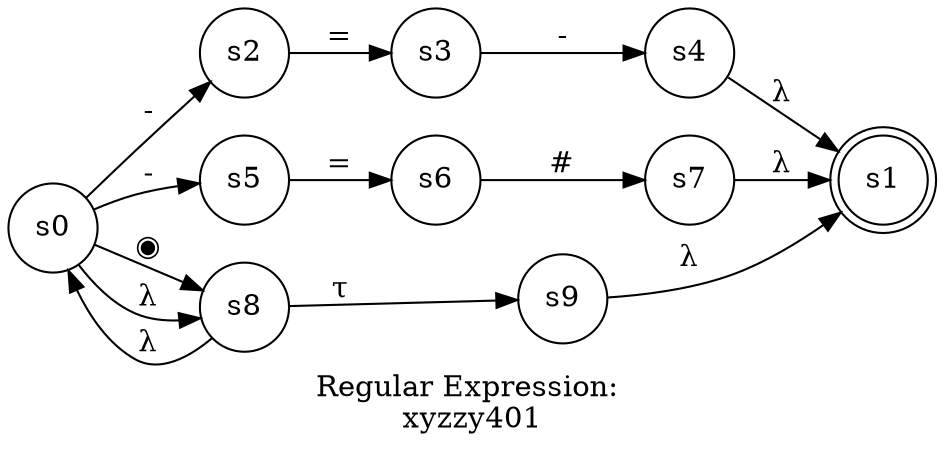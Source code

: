 digraph finite_state_machine {
	label="Regular Expression: \nxyzzy401";
	rankdir=LR;
	size="8,5"
	node [shape = doublecircle]; s1;
	node [shape = circle];
	s0 -> s2 [ label = "-" ];
	s0 -> s5 [ label = "-" ];
	s0 -> s8 [ label = "◉" ];
	s0 -> s8 [ label = "λ" ];
	s2 -> s3 [ label = "=" ];
	s3 -> s4 [ label = "-" ];
	s4 -> s1 [ label = "λ" ];
	s5 -> s6 [ label = "=" ];
	s6 -> s7 [ label = "#" ];
	s7 -> s1 [ label = "λ" ];
	s8 -> s0 [ label = "λ" ];
	s8 -> s9 [ label = "τ" ];
	s9 -> s1 [ label = "λ" ];
}
